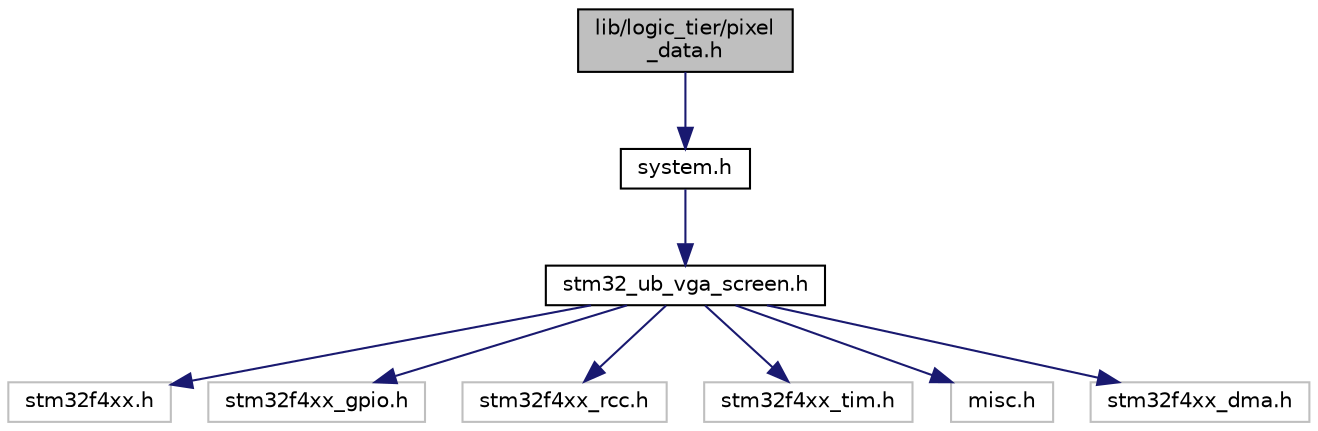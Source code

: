 digraph "lib/logic_tier/pixel_data.h"
{
  edge [fontname="Helvetica",fontsize="10",labelfontname="Helvetica",labelfontsize="10"];
  node [fontname="Helvetica",fontsize="10",shape=record];
  Node1 [label="lib/logic_tier/pixel\l_data.h",height=0.2,width=0.4,color="black", fillcolor="grey75", style="filled", fontcolor="black"];
  Node1 -> Node2 [color="midnightblue",fontsize="10",style="solid",fontname="Helvetica"];
  Node2 [label="system.h",height=0.2,width=0.4,color="black", fillcolor="white", style="filled",URL="$system_8h.html",tooltip="Defines and enumerations for the VGA-lib. "];
  Node2 -> Node3 [color="midnightblue",fontsize="10",style="solid",fontname="Helvetica"];
  Node3 [label="stm32_ub_vga_screen.h",height=0.2,width=0.4,color="black", fillcolor="white", style="filled",URL="$stm32__ub__vga__screen_8h_source.html"];
  Node3 -> Node4 [color="midnightblue",fontsize="10",style="solid",fontname="Helvetica"];
  Node4 [label="stm32f4xx.h",height=0.2,width=0.4,color="grey75", fillcolor="white", style="filled"];
  Node3 -> Node5 [color="midnightblue",fontsize="10",style="solid",fontname="Helvetica"];
  Node5 [label="stm32f4xx_gpio.h",height=0.2,width=0.4,color="grey75", fillcolor="white", style="filled"];
  Node3 -> Node6 [color="midnightblue",fontsize="10",style="solid",fontname="Helvetica"];
  Node6 [label="stm32f4xx_rcc.h",height=0.2,width=0.4,color="grey75", fillcolor="white", style="filled"];
  Node3 -> Node7 [color="midnightblue",fontsize="10",style="solid",fontname="Helvetica"];
  Node7 [label="stm32f4xx_tim.h",height=0.2,width=0.4,color="grey75", fillcolor="white", style="filled"];
  Node3 -> Node8 [color="midnightblue",fontsize="10",style="solid",fontname="Helvetica"];
  Node8 [label="misc.h",height=0.2,width=0.4,color="grey75", fillcolor="white", style="filled"];
  Node3 -> Node9 [color="midnightblue",fontsize="10",style="solid",fontname="Helvetica"];
  Node9 [label="stm32f4xx_dma.h",height=0.2,width=0.4,color="grey75", fillcolor="white", style="filled"];
}
